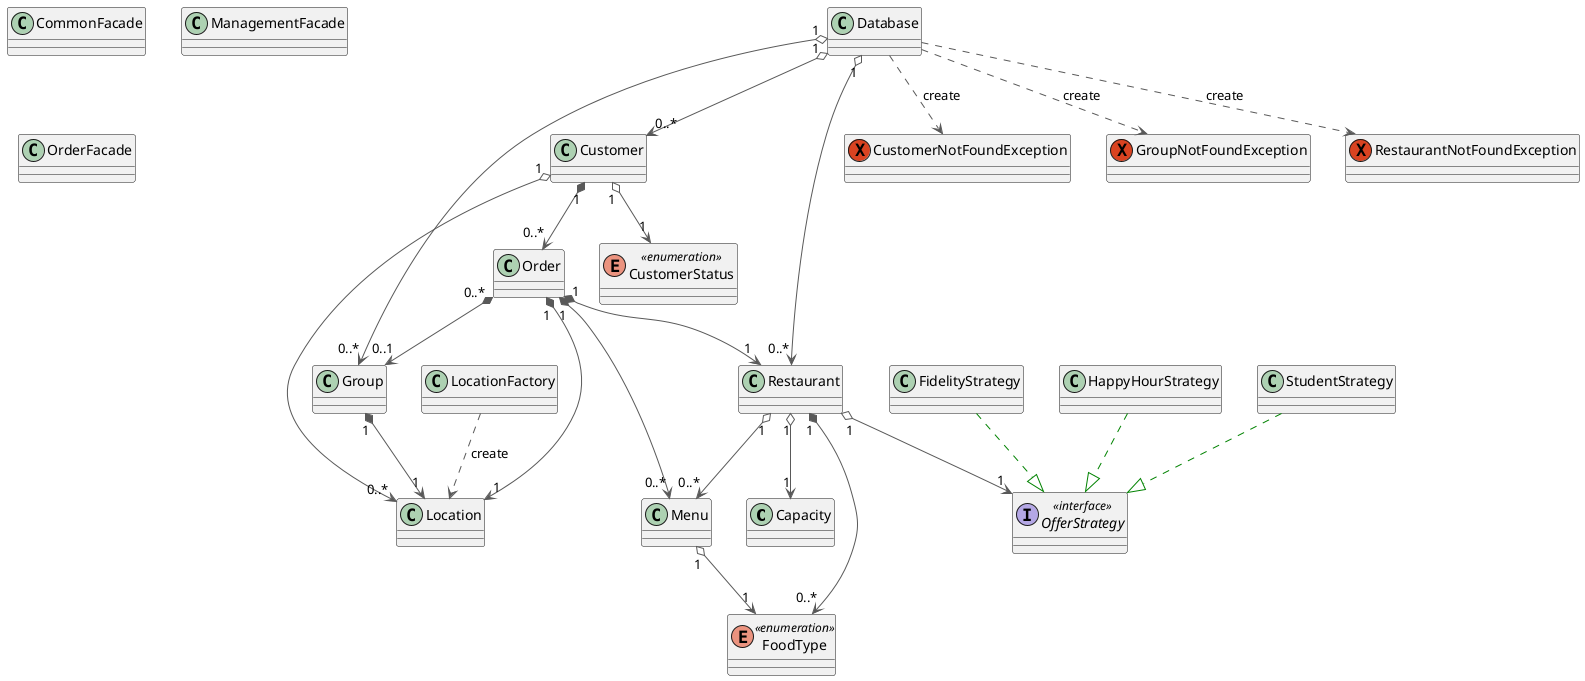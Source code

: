 @startuml

/'!theme plain
top to bottom direction
skinparam linetype ortho'/

class Capacity
class CommonFacade
class Customer
exception CustomerNotFoundException
enum CustomerStatus << enumeration >>
class Database
class FidelityStrategy
enum FoodType << enumeration >>
class Group
exception GroupNotFoundException
class HappyHourStrategy
class Location
class LocationFactory
class ManagementFacade
class Menu
interface OfferStrategy << interface >>
class Order
class OrderFacade
class Restaurant
exception RestaurantNotFoundException
class StudentStrategy

Customer                    "1" o-[#595959,plain]-> "1" CustomerStatus
Customer                    "1" o-[#595959,plain]-> "0..*" Location
Customer                    "1" *-[#595959,plain]-> "0..*" Order
/'Database                     -[#595959,dashed]->  Capacity                    : "«create»"'/
Database                    "1" o-[#595959,plain]-> "0..*" Customer
/'Database                    "1" *-[#595959,plain]-> "customers\n*" Customer'/
Database                     -[#595959,dashed]->  CustomerNotFoundException   : "«create»"
/'Database                     -[#595959,dashed]->  FidelityStrategy            : "«create»"'/
/'Database                    "1" *-[#595959,plain]-> "groups\n*" Group'/
Database                    "1" o-[#595959,plain]-> "0..*" Group
Database                     -[#595959,dashed]->  GroupNotFoundException      : "«create»"
/'Database                     -[#595959,dashed]->  HappyHourStrategy           : "«create»"'/
/'Database                     -[#595959,dashed]->  Menu                        : "«create»"'/
/'Database                    "1" *-[#595959,plain]-> "restaurants\n*" Restaurant'/
Database                    "1" o-[#595959,plain]-> "0..*" Restaurant
Database                     -[#595959,dashed]->  RestaurantNotFoundException : "«create»"
/'Database                     -[#595959,dashed]->  StudentStrategy             : "«create»"'/
FidelityStrategy             -[#008200,dashed]-^  OfferStrategy               
Group                       "1" *-[#595959,plain]-> "1" Location
HappyHourStrategy            -[#008200,dashed]-^  OfferStrategy               
LocationFactory              -[#595959,dashed]->  Location                    : "«create»"
Menu                        "1" o-[#595959,plain]-> "1" FoodType
/'Order                       "1" *-[#595959,plain]-> "1" Customer'/
Order                       "1" *-[#595959,plain]-> "1" Location
Order                       "1" *-[#595959,plain]-> "0..*" Menu
Order                       "1" *-[#595959,plain]-> "1" Restaurant
Order                       "0..*" *-[#595959,plain]-> "0..1" Group
Restaurant                  "1" o-[#595959,plain]-> "1" Capacity
/'Restaurant                   -[#595959,dashed]->  FoodType                    : "«create»"'/
Restaurant                  "1" *-[#595959,plain]-> "0..*" FoodType
Restaurant                  "1" o-[#595959,plain]-> "0..*" Menu
Restaurant                  "1" o-[#595959,plain]-> "1" OfferStrategy
StudentStrategy              -[#008200,dashed]-^  OfferStrategy               
@enduml

